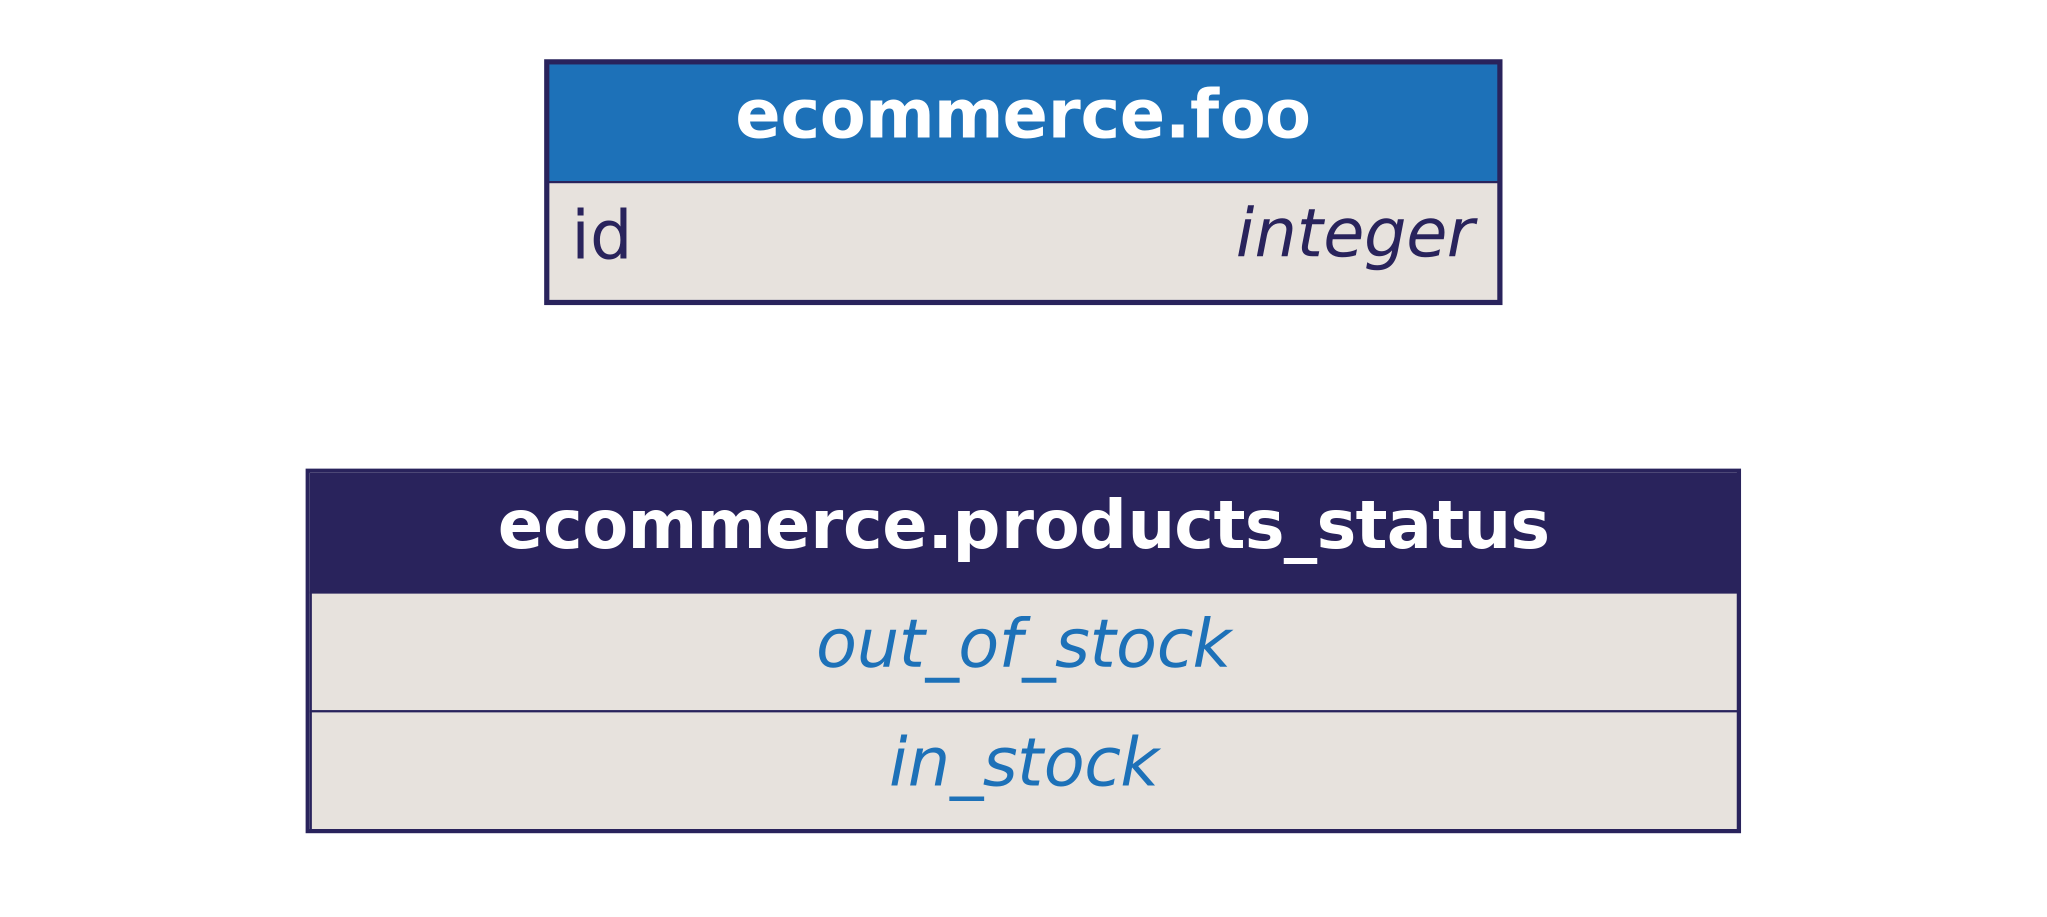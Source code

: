 digraph dbml {
      rankdir=LR;
      graph [fontname="helvetica", fontsize=32, fontcolor="#29235c", bgcolor="transparent"];
      node [penwidth=0, margin=0, fontname="helvetica", fontsize=32, fontcolor="#29235c"];
      edge [fontname="helvetica", fontsize=32, fontcolor="#29235c", color="#29235c"];

      "ecommerce.products_status" [id="ecommerce.products_status";label=<<TABLE BORDER="2" COLOR="#29235c" CELLBORDER="1" CELLSPACING="0" CELLPADDING="10">
    <TR><TD PORT="f0" BGCOLOR="#29235c"><FONT COLOR="#ffffff"><B>       ecommerce.products_status       </B></FONT></TD></TR>
    <TR><TD PORT="f0" BGCOLOR="#e7e2dd"><FONT COLOR="#1d71b8"><I>    out_of_stock    </I></FONT></TD></TR>
<TR><TD PORT="f1" BGCOLOR="#e7e2dd"><FONT COLOR="#1d71b8"><I>    in_stock    </I></FONT></TD></TR>
    </TABLE>>];
      
      "ecommerce.foo" [id="ecommerce.foo";label=<<TABLE BORDER="2" COLOR="#29235c" CELLBORDER="1" CELLSPACING="0" CELLPADDING="10">
      <TR><TD PORT="f0" BGCOLOR="#1d71b8"><FONT COLOR="#ffffff"><B>       ecommerce.foo       </B></FONT></TD></TR>
<TR><TD ALIGN="LEFT" PORT="f1" BGCOLOR="#e7e2dd">
      <TABLE CELLPADDING="0" CELLSPACING="0" BORDER="0">
        <TR>
          <TD ALIGN="LEFT">id    </TD>
          <TD ALIGN="RIGHT"><FONT><I>integer</I></FONT></TD>
        </TR>
      </TABLE>
    </TD></TR>
    </TABLE>>];
      
      
    }
